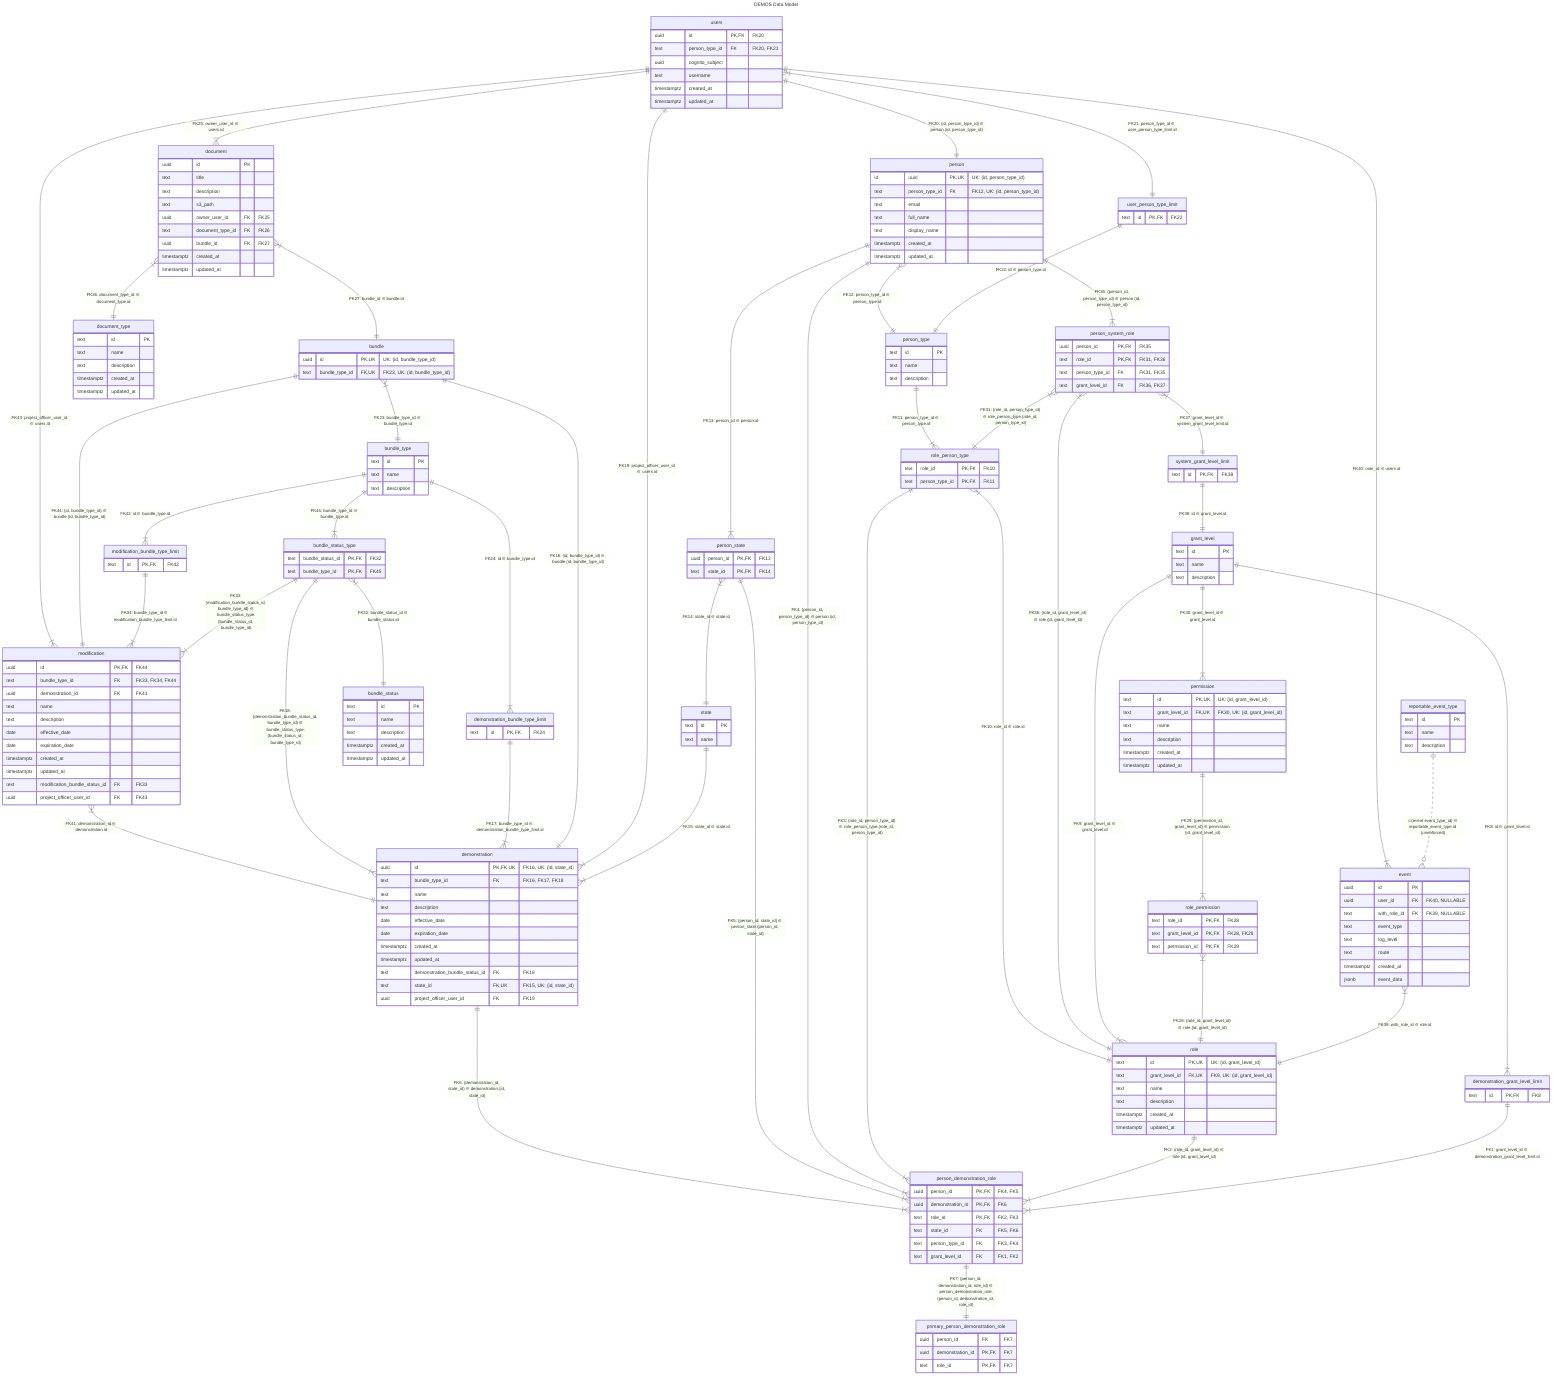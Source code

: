---
title: DEMOS Data Model
---

erDiagram

  users ||--|{ document : "FK25: owner_user_id ∈ users.id"
  document }|--|| bundle : "FK27: bundle_id ∈ bundle.id"
  document }|--|| document_type : "FK26: document_type_id ∈ document_type.id"
  permission ||--|{ role_permission : "FK29: (permission_id, grant_level_id) ∈ permission.(id, grant_level_id)"
  event }|--|| role : "FK39: with_role_id ∈ role.id"
  role_permission }|--|| role : "FK28: (role_id, grant_level_id) ∈ role.(id, grant_level_id)"
  grant_level ||--|{ permission : "FK30: grant_level_id ∈ grant_level.id"
  grant_level ||--|{ demonstration_grant_level_limit : "FK8: id ∈ grant_level.id"
  grant_level ||--|{ role : "FK9: grant_level_id ∈ grant_level.id"
  person_system_role }|--|| role_person_type : "FK31: (role_id, person_type_id) ∈ role_person_type.(role_id, person_type_id)"
  person_type ||--|{ role_person_type : "FK11: person_type_id ∈ person_type.id"
  person ||--|{ person_state : "FK13: person_id ∈ person.id"
  person_state }|--|| state : "FK14: state_id ∈ state.id"
  state ||--|{ demonstration : "FK15: state_id ∈ state.id"
  demonstration_grant_level_limit ||--|{ person_demonstration_role : "FK1: grant_level_id ∈ demonstration_grant_level_limit.id"
  role ||--|{ person_demonstration_role : "FK2: (role_id, grant_level_id) ∈ role.(id, grant_level_id)"
  role_person_type ||--|{ person_demonstration_role : "FK3: (role_id, person_type_id) ∈ role_person_type.(role_id, person_type_id)"
  person ||--|{ person_demonstration_role : "FK4: (person_id, person_type_id) ∈ person.(id, person_type_id)"
  person_state ||--|{ person_demonstration_role : "FK5: (person_id, state_id) ∈ person_state.(person_id, state_id)"
  demonstration ||--|{ person_demonstration_role : "FK6: (demonstration_id, state_id) ∈ demonstration.(id, state_id)"
  person_demonstration_role ||--|| primary_person_demonstration_role : "FK7: (person_id, demonstration_id, role_id) ∈ person_demonstration_role.(person_id, demonstration_id, role_id)"
  user_person_type_limit ||--|| person_type : "FK22: id ∈ person_type.id"
  users }|--|| user_person_type_limit : "FK21: person_type_id ∈ user_person_type_limit.id"
  users ||--|| person : "FK20: (id, person_type_id) ∈ person.(id, person_type_id)"
  bundle_status_type }|--|| bundle_status : "FK32: bundle_status_id ∈ bundle_status.id"
  users ||--|{ demonstration : "FK19: project_officer_user_id ∈ users.id"
  bundle ||--|| demonstration : "FK16: (id, bundle_type_id) ∈ bundle.(id, bundle_type_id)"
  bundle }|--|| bundle_type : "FK23: bundle_type_id ∈ bundle_type.id"
  bundle_type ||--|{ demonstration_bundle_type_limit : "FK24: id ∈ bundle_type.id"
  bundle_status_type ||--|{ modification : "FK33: (modification_bundle_status_id, bundle_type_id) ∈ bundle_status_type.(bundle_status_id, bundle_type_id)"
  modification_bundle_type_limit ||--|{ modification : "FK34: bundle_type_id ∈ modification_bundle_type_limit.id"
  demonstration_bundle_type_limit ||--|{ demonstration : "FK17: bundle_type_id ∈ demonstration_bundle_type_limit.id"
  bundle_status_type ||--|{ demonstration : "FK18: (demonstration_bundle_status_id, bundle_type_id) ∈ bundle_status_type.(bundle_status_id, bundle_type_id)"
  person ||--|{ person_system_role : "FK35: (person_id, person_type_id) ∈ person.(id, person_type_id)"
  person_system_role }|--|| role : "FK36: (role_id, grant_level_id) ∈ role.(id, grant_level_id)"
  person_system_role }|--|| system_grant_level_limit : "FK37: grant_level_id ∈ system_grant_level_limit.id"
  system_grant_level_limit ||--|| grant_level : "FK38: id ∈ grant_level.id"
  reportable_event_type ||..O{ event : "⊂(event.event_type_id) ∈ reportable_event_type.id (unenforced)"
  users ||--|{ event : "FK40: user_id ∈ users.id"
  modification }|--|| demonstration : "FK41: demonstration_id ∈ demonstration.id"
  bundle_type ||--|{ modification_bundle_type_limit : "FK42: id ∈ bundle_type.id"
  bundle ||--|| modification : "FK44: (id, bundle_type_id) ∈ bundle.(id, bundle_type_id)"
  users ||--|{ modification : "FK43: project_officer_user_id ∈ users.id"
  person }|--|| person_type : "FK12: person_type_id ∈ person_type.id"
  role_person_type }|--|| role : "FK10: role_id ∈ role.id"
  bundle_type ||--|{ bundle_status_type : "FK45: bundle_type_id ∈ bundle_type.id"

  grant_level {
    text id PK
    text name
    text description
  }

  role {
    text id PK, UK "UK: (id, grant_level_id)"
    text grant_level_id FK, UK "FK9, UK: (id, grant_level_id)"
    text name
    text description
    timestamptz created_at
    timestamptz updated_at
  }

  demonstration_grant_level_limit {
    text id PK, FK "FK8"
  }

  person_type {
    text id PK
    text name
    text description
  }

  person {
    id uuid PK, UK "UK: (id, person_type_id)"
    text person_type_id FK "FK12, UK: (id, person_type_id)"
    text email
    text full_name
    text display_name
    timestamptz created_at
    timestamptz updated_at
  }

  role_person_type {
    text role_id PK, FK "FK10"
    text person_type_id PK, FK "FK11"
  }

  person_state {
    uuid person_id PK, FK "FK13"
    text state_id PK, FK "FK14"
  }

  state {
    text id PK
    text name
  }

  demonstration {
    uuid id PK, FK, UK "FK16, UK: (id, state_id)"
    text bundle_type_id FK "FK16, FK17, FK18"
    text name
    text description
    date effective_date
    date expiration_date
    timestamptz created_at
    timestamptz updated_at
    text demonstration_bundle_status_id FK "FK18"
    text state_id FK, UK "FK15, UK: (id, state_id)"
    uuid project_officer_user_id FK "FK19"
  }

  bundle {
    uuid id PK, UK "UK: (id, bundle_type_id)"
    text bundle_type_id FK, UK "FK23, UK: (id, bundle_type_id)"
  }

  bundle_type {
    text id PK
    text name
    text description
  }

  users {
    uuid id PK, FK "FK20"
    text person_type_id FK "FK20, FK21"
    uuid cognito_subject
    text username
    timestamptz created_at
    timestamptz updated_at
  }

  user_person_type_limit {
    text id PK, FK "FK22"
  }

  demonstration_bundle_type_limit {
    text id PK, FK "FK24"
  }

  person_demonstration_role {
    uuid person_id PK, FK "FK4, FK5"
    uuid demonstration_id PK, FK "FK6"
    text role_id PK, FK "FK2, FK3"
    text state_id FK "FK5, FK6"
    text person_type_id FK "FK3, FK4"
    text grant_level_id FK "FK1, FK2"
  }

  primary_person_demonstration_role {
    uuid person_id FK "FK7"
    uuid demonstration_id PK, FK "FK7"
    text role_id PK, FK "FK7"
  }

  system_grant_level_limit {
    text id PK, FK "FK38"
  }

  person_system_role {
    uuid person_id PK, FK "FK35"
    text role_id PK, FK "FK31, FK36"
    text person_type_id FK "FK31, FK35"
    text grant_level_id FK "FK36, FK37"
  }

  permission {
    text id PK, UK "UK: (id, grant_level_id)"
    text grant_level_id FK, UK "FK30, UK: (id, grant_level_id)"
    text name
    text description
    timestamptz created_at
    timestamptz updated_at
  }

  role_permission {
    text role_id PK, FK "FK28"
    text grant_level_id PK, FK "FK28, FK29"
    text permission_id PK, FK "FK29"
  }

  event {
    uuid id PK
    uuid user_id FK "FK40, NULLABLE"
    text with_role_id FK "FK39, NULLABLE"
    text event_type
    text log_level
    text route
    timestamptz created_at
    jsonb event_data
  }

  reportable_event_type {
    text id PK
    text name
    text description
  }

  document {
    uuid id PK
    text title
    text description
    text s3_path
    uuid owner_user_id FK "FK25"
    text document_type_id FK "FK26"
    uuid bundle_id FK "FK27"
    timestamptz created_at
    timestamptz updated_at
  }

  document_type {
    text id PK
    text name
    text description
    timestamptz created_at
    timestamptz updated_at
  }

  modification {
    uuid id PK, FK "FK44"
    text bundle_type_id FK "FK33, FK34, FK44"
    uuid demonstration_id FK "FK41"
    text name
    text description
    date effective_date
    date expiration_date
    timestamptz created_at
    timestamptz updated_at
    text modification_bundle_status_id FK "FK33"
    uuid project_officer_user_id FK "FK43"
  }

  modification_bundle_type_limit {
    text id PK, FK "FK42"
  }

  bundle_status {
    text id PK
    text name
    text description
    timestamptz created_at
    timestamptz updated_at
  }

  bundle_status_type {
    text bundle_status_id PK, FK "FK32"
    text bundle_type_id PK, FK "FK45"
  }